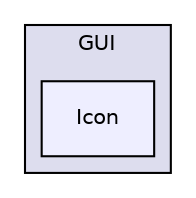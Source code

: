 digraph "include/NovelTea/GUI/Icon" {
  bgcolor=transparent;
  compound=true
  node [ fontsize="10", fontname="Helvetica"];
  edge [ labelfontsize="10", labelfontname="Helvetica"];
  subgraph clusterdir_26eb908cb03b21fa4987bcdd8f03fa69 {
    graph [ bgcolor="#ddddee", pencolor="black", label="GUI" fontname="Helvetica", fontsize="10", URL="dir_26eb908cb03b21fa4987bcdd8f03fa69.htm"]
  dir_c5565b6f79c415b3b92fe1c05235d656 [shape=box, label="Icon", style="filled", fillcolor="#eeeeff", pencolor="black", URL="dir_c5565b6f79c415b3b92fe1c05235d656.htm"];
  }
}
